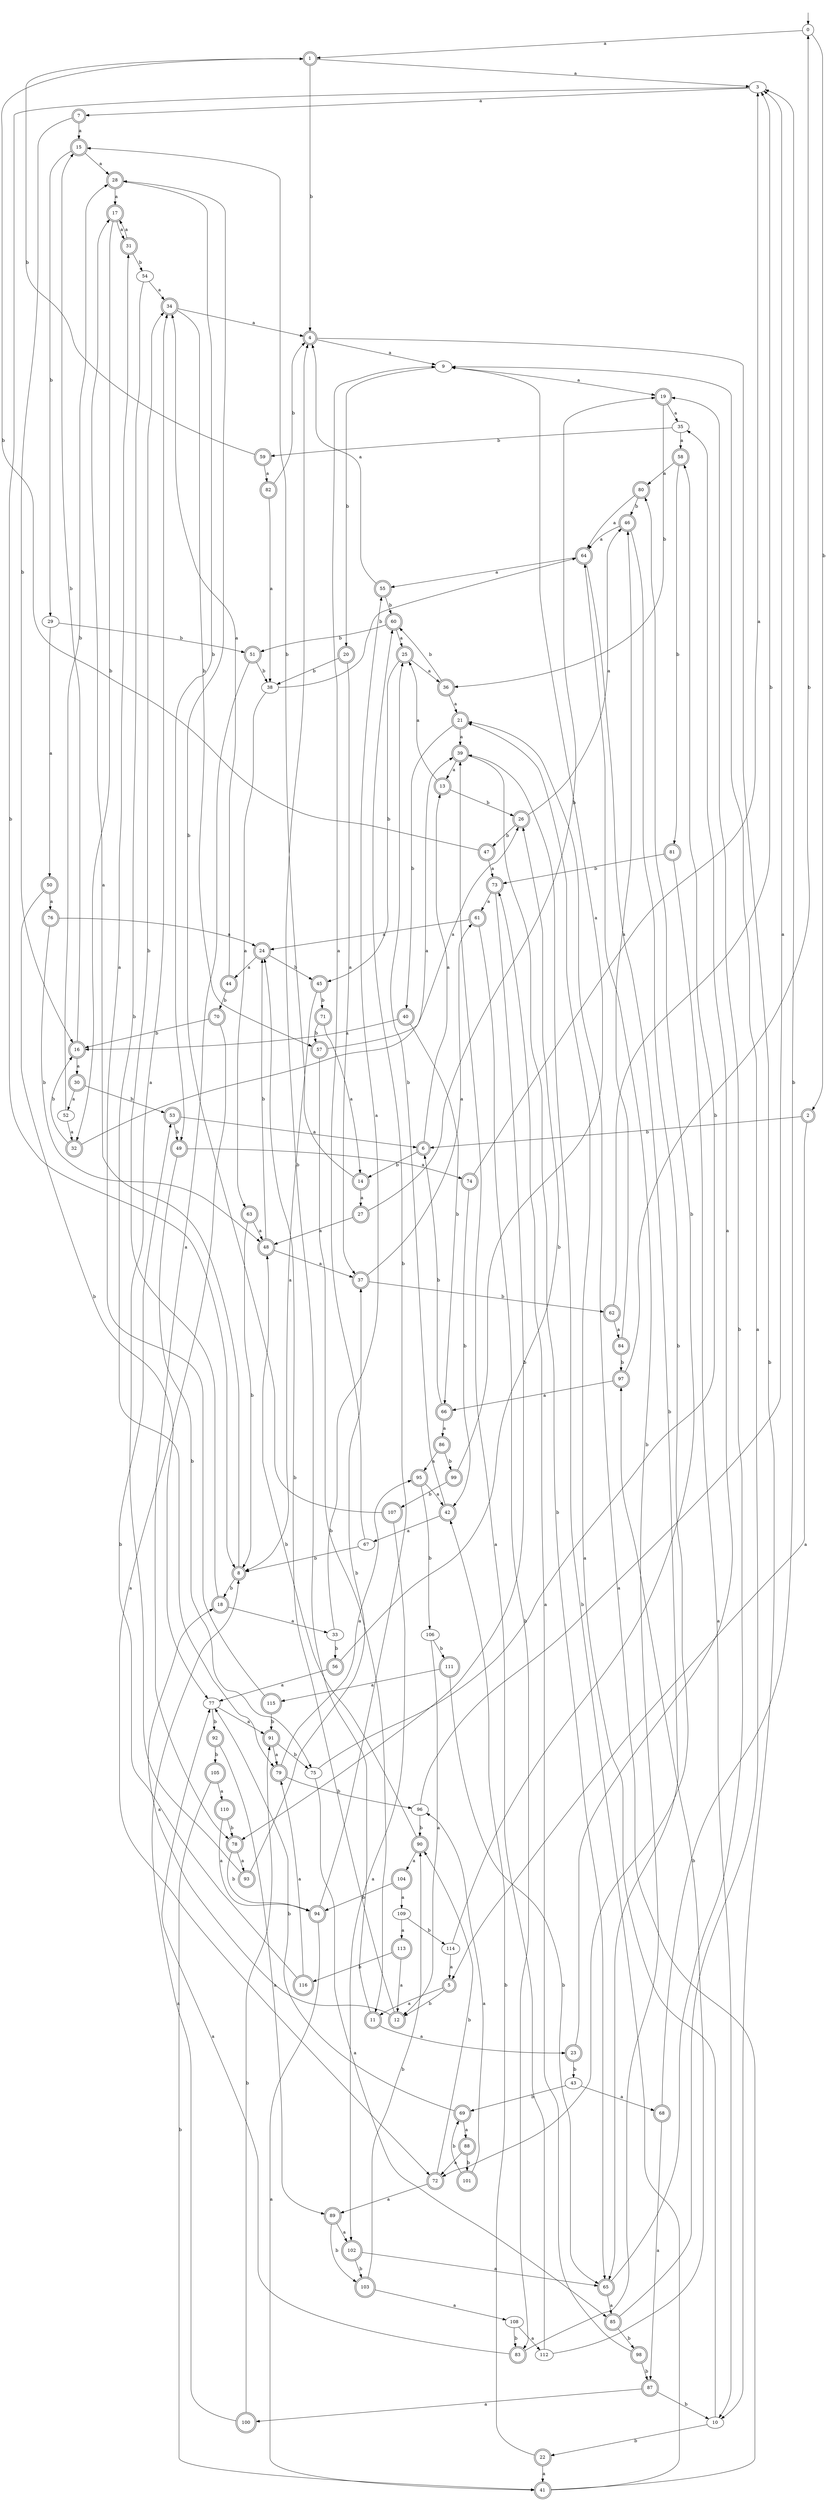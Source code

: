 digraph RandomDFA {
  __start0 [label="", shape=none];
  __start0 -> 0 [label=""];
  0 [shape=circle]
  0 -> 1 [label="a"]
  0 -> 2 [label="b"]
  1 [shape=doublecircle]
  1 -> 3 [label="a"]
  1 -> 4 [label="b"]
  2 [shape=doublecircle]
  2 -> 5 [label="a"]
  2 -> 6 [label="b"]
  3
  3 -> 7 [label="a"]
  3 -> 8 [label="b"]
  4 [shape=doublecircle]
  4 -> 9 [label="a"]
  4 -> 10 [label="b"]
  5 [shape=doublecircle]
  5 -> 11 [label="a"]
  5 -> 12 [label="b"]
  6 [shape=doublecircle]
  6 -> 13 [label="a"]
  6 -> 14 [label="b"]
  7 [shape=doublecircle]
  7 -> 15 [label="a"]
  7 -> 16 [label="b"]
  8 [shape=doublecircle]
  8 -> 17 [label="a"]
  8 -> 18 [label="b"]
  9
  9 -> 19 [label="a"]
  9 -> 20 [label="b"]
  10
  10 -> 21 [label="a"]
  10 -> 22 [label="b"]
  11 [shape=doublecircle]
  11 -> 23 [label="a"]
  11 -> 4 [label="b"]
  12 [shape=doublecircle]
  12 -> 18 [label="a"]
  12 -> 24 [label="b"]
  13 [shape=doublecircle]
  13 -> 25 [label="a"]
  13 -> 26 [label="b"]
  14 [shape=doublecircle]
  14 -> 27 [label="a"]
  14 -> 15 [label="b"]
  15 [shape=doublecircle]
  15 -> 28 [label="a"]
  15 -> 29 [label="b"]
  16 [shape=doublecircle]
  16 -> 30 [label="a"]
  16 -> 15 [label="b"]
  17 [shape=doublecircle]
  17 -> 31 [label="a"]
  17 -> 32 [label="b"]
  18 [shape=doublecircle]
  18 -> 33 [label="a"]
  18 -> 34 [label="b"]
  19 [shape=doublecircle]
  19 -> 35 [label="a"]
  19 -> 36 [label="b"]
  20 [shape=doublecircle]
  20 -> 37 [label="a"]
  20 -> 38 [label="b"]
  21 [shape=doublecircle]
  21 -> 39 [label="a"]
  21 -> 40 [label="b"]
  22 [shape=doublecircle]
  22 -> 41 [label="a"]
  22 -> 42 [label="b"]
  23 [shape=doublecircle]
  23 -> 35 [label="a"]
  23 -> 43 [label="b"]
  24 [shape=doublecircle]
  24 -> 44 [label="a"]
  24 -> 45 [label="b"]
  25 [shape=doublecircle]
  25 -> 36 [label="a"]
  25 -> 45 [label="b"]
  26 [shape=doublecircle]
  26 -> 46 [label="a"]
  26 -> 47 [label="b"]
  27 [shape=doublecircle]
  27 -> 48 [label="a"]
  27 -> 19 [label="b"]
  28 [shape=doublecircle]
  28 -> 17 [label="a"]
  28 -> 49 [label="b"]
  29
  29 -> 50 [label="a"]
  29 -> 51 [label="b"]
  30 [shape=doublecircle]
  30 -> 52 [label="a"]
  30 -> 53 [label="b"]
  31 [shape=doublecircle]
  31 -> 17 [label="a"]
  31 -> 54 [label="b"]
  32 [shape=doublecircle]
  32 -> 39 [label="a"]
  32 -> 16 [label="b"]
  33
  33 -> 55 [label="a"]
  33 -> 56 [label="b"]
  34 [shape=doublecircle]
  34 -> 4 [label="a"]
  34 -> 57 [label="b"]
  35
  35 -> 58 [label="a"]
  35 -> 59 [label="b"]
  36 [shape=doublecircle]
  36 -> 21 [label="a"]
  36 -> 60 [label="b"]
  37 [shape=doublecircle]
  37 -> 61 [label="a"]
  37 -> 62 [label="b"]
  38
  38 -> 63 [label="a"]
  38 -> 64 [label="b"]
  39 [shape=doublecircle]
  39 -> 13 [label="a"]
  39 -> 65 [label="b"]
  40 [shape=doublecircle]
  40 -> 16 [label="a"]
  40 -> 66 [label="b"]
  41 [shape=doublecircle]
  41 -> 21 [label="a"]
  41 -> 39 [label="b"]
  42 [shape=doublecircle]
  42 -> 67 [label="a"]
  42 -> 25 [label="b"]
  43
  43 -> 68 [label="a"]
  43 -> 69 [label="b"]
  44 [shape=doublecircle]
  44 -> 34 [label="a"]
  44 -> 70 [label="b"]
  45 [shape=doublecircle]
  45 -> 8 [label="a"]
  45 -> 71 [label="b"]
  46 [shape=doublecircle]
  46 -> 64 [label="a"]
  46 -> 72 [label="b"]
  47 [shape=doublecircle]
  47 -> 73 [label="a"]
  47 -> 1 [label="b"]
  48 [shape=doublecircle]
  48 -> 37 [label="a"]
  48 -> 24 [label="b"]
  49 [shape=doublecircle]
  49 -> 74 [label="a"]
  49 -> 75 [label="b"]
  50 [shape=doublecircle]
  50 -> 76 [label="a"]
  50 -> 77 [label="b"]
  51 [shape=doublecircle]
  51 -> 78 [label="a"]
  51 -> 38 [label="b"]
  52
  52 -> 32 [label="a"]
  52 -> 28 [label="b"]
  53 [shape=doublecircle]
  53 -> 6 [label="a"]
  53 -> 49 [label="b"]
  54
  54 -> 34 [label="a"]
  54 -> 79 [label="b"]
  55 [shape=doublecircle]
  55 -> 4 [label="a"]
  55 -> 60 [label="b"]
  56 [shape=doublecircle]
  56 -> 77 [label="a"]
  56 -> 26 [label="b"]
  57 [shape=doublecircle]
  57 -> 26 [label="a"]
  57 -> 11 [label="b"]
  58 [shape=doublecircle]
  58 -> 80 [label="a"]
  58 -> 81 [label="b"]
  59 [shape=doublecircle]
  59 -> 82 [label="a"]
  59 -> 1 [label="b"]
  60 [shape=doublecircle]
  60 -> 25 [label="a"]
  60 -> 51 [label="b"]
  61 [shape=doublecircle]
  61 -> 24 [label="a"]
  61 -> 83 [label="b"]
  62 [shape=doublecircle]
  62 -> 84 [label="a"]
  62 -> 3 [label="b"]
  63 [shape=doublecircle]
  63 -> 48 [label="a"]
  63 -> 8 [label="b"]
  64 [shape=doublecircle]
  64 -> 55 [label="a"]
  64 -> 65 [label="b"]
  65 [shape=doublecircle]
  65 -> 85 [label="a"]
  65 -> 19 [label="b"]
  66 [shape=doublecircle]
  66 -> 86 [label="a"]
  66 -> 6 [label="b"]
  67
  67 -> 9 [label="a"]
  67 -> 8 [label="b"]
  68 [shape=doublecircle]
  68 -> 87 [label="a"]
  68 -> 3 [label="b"]
  69 [shape=doublecircle]
  69 -> 88 [label="a"]
  69 -> 77 [label="b"]
  70 [shape=doublecircle]
  70 -> 72 [label="a"]
  70 -> 16 [label="b"]
  71 [shape=doublecircle]
  71 -> 14 [label="a"]
  71 -> 57 [label="b"]
  72 [shape=doublecircle]
  72 -> 89 [label="a"]
  72 -> 90 [label="b"]
  73 [shape=doublecircle]
  73 -> 61 [label="a"]
  73 -> 78 [label="b"]
  74 [shape=doublecircle]
  74 -> 3 [label="a"]
  74 -> 42 [label="b"]
  75
  75 -> 85 [label="a"]
  75 -> 58 [label="b"]
  76 [shape=doublecircle]
  76 -> 24 [label="a"]
  76 -> 48 [label="b"]
  77
  77 -> 91 [label="a"]
  77 -> 92 [label="b"]
  78 [shape=doublecircle]
  78 -> 93 [label="a"]
  78 -> 94 [label="b"]
  79 [shape=doublecircle]
  79 -> 95 [label="a"]
  79 -> 96 [label="b"]
  80 [shape=doublecircle]
  80 -> 64 [label="a"]
  80 -> 46 [label="b"]
  81 [shape=doublecircle]
  81 -> 10 [label="a"]
  81 -> 73 [label="b"]
  82 [shape=doublecircle]
  82 -> 38 [label="a"]
  82 -> 4 [label="b"]
  83 [shape=doublecircle]
  83 -> 77 [label="a"]
  83 -> 64 [label="b"]
  84 [shape=doublecircle]
  84 -> 46 [label="a"]
  84 -> 97 [label="b"]
  85 [shape=doublecircle]
  85 -> 9 [label="a"]
  85 -> 98 [label="b"]
  86 [shape=doublecircle]
  86 -> 95 [label="a"]
  86 -> 99 [label="b"]
  87 [shape=doublecircle]
  87 -> 100 [label="a"]
  87 -> 10 [label="b"]
  88 [shape=doublecircle]
  88 -> 72 [label="a"]
  88 -> 101 [label="b"]
  89 [shape=doublecircle]
  89 -> 102 [label="a"]
  89 -> 103 [label="b"]
  90 [shape=doublecircle]
  90 -> 104 [label="a"]
  90 -> 48 [label="b"]
  91 [shape=doublecircle]
  91 -> 79 [label="a"]
  91 -> 75 [label="b"]
  92 [shape=doublecircle]
  92 -> 89 [label="a"]
  92 -> 105 [label="b"]
  93 [shape=doublecircle]
  93 -> 34 [label="a"]
  93 -> 37 [label="b"]
  94 [shape=doublecircle]
  94 -> 41 [label="a"]
  94 -> 60 [label="b"]
  95 [shape=doublecircle]
  95 -> 42 [label="a"]
  95 -> 106 [label="b"]
  96
  96 -> 3 [label="a"]
  96 -> 90 [label="b"]
  97 [shape=doublecircle]
  97 -> 66 [label="a"]
  97 -> 0 [label="b"]
  98 [shape=doublecircle]
  98 -> 73 [label="a"]
  98 -> 87 [label="b"]
  99 [shape=doublecircle]
  99 -> 9 [label="a"]
  99 -> 107 [label="b"]
  100 [shape=doublecircle]
  100 -> 8 [label="a"]
  100 -> 91 [label="b"]
  101 [shape=doublecircle]
  101 -> 96 [label="a"]
  101 -> 69 [label="b"]
  102 [shape=doublecircle]
  102 -> 65 [label="a"]
  102 -> 103 [label="b"]
  103 [shape=doublecircle]
  103 -> 108 [label="a"]
  103 -> 90 [label="b"]
  104 [shape=doublecircle]
  104 -> 109 [label="a"]
  104 -> 94 [label="b"]
  105 [shape=doublecircle]
  105 -> 110 [label="a"]
  105 -> 41 [label="b"]
  106
  106 -> 12 [label="a"]
  106 -> 111 [label="b"]
  107 [shape=doublecircle]
  107 -> 102 [label="a"]
  107 -> 28 [label="b"]
  108
  108 -> 112 [label="a"]
  108 -> 83 [label="b"]
  109
  109 -> 113 [label="a"]
  109 -> 114 [label="b"]
  110 [shape=doublecircle]
  110 -> 94 [label="a"]
  110 -> 78 [label="b"]
  111 [shape=doublecircle]
  111 -> 115 [label="a"]
  111 -> 65 [label="b"]
  112
  112 -> 39 [label="a"]
  112 -> 97 [label="b"]
  113 [shape=doublecircle]
  113 -> 12 [label="a"]
  113 -> 116 [label="b"]
  114
  114 -> 5 [label="a"]
  114 -> 80 [label="b"]
  115 [shape=doublecircle]
  115 -> 31 [label="a"]
  115 -> 91 [label="b"]
  116 [shape=doublecircle]
  116 -> 79 [label="a"]
  116 -> 53 [label="b"]
}
